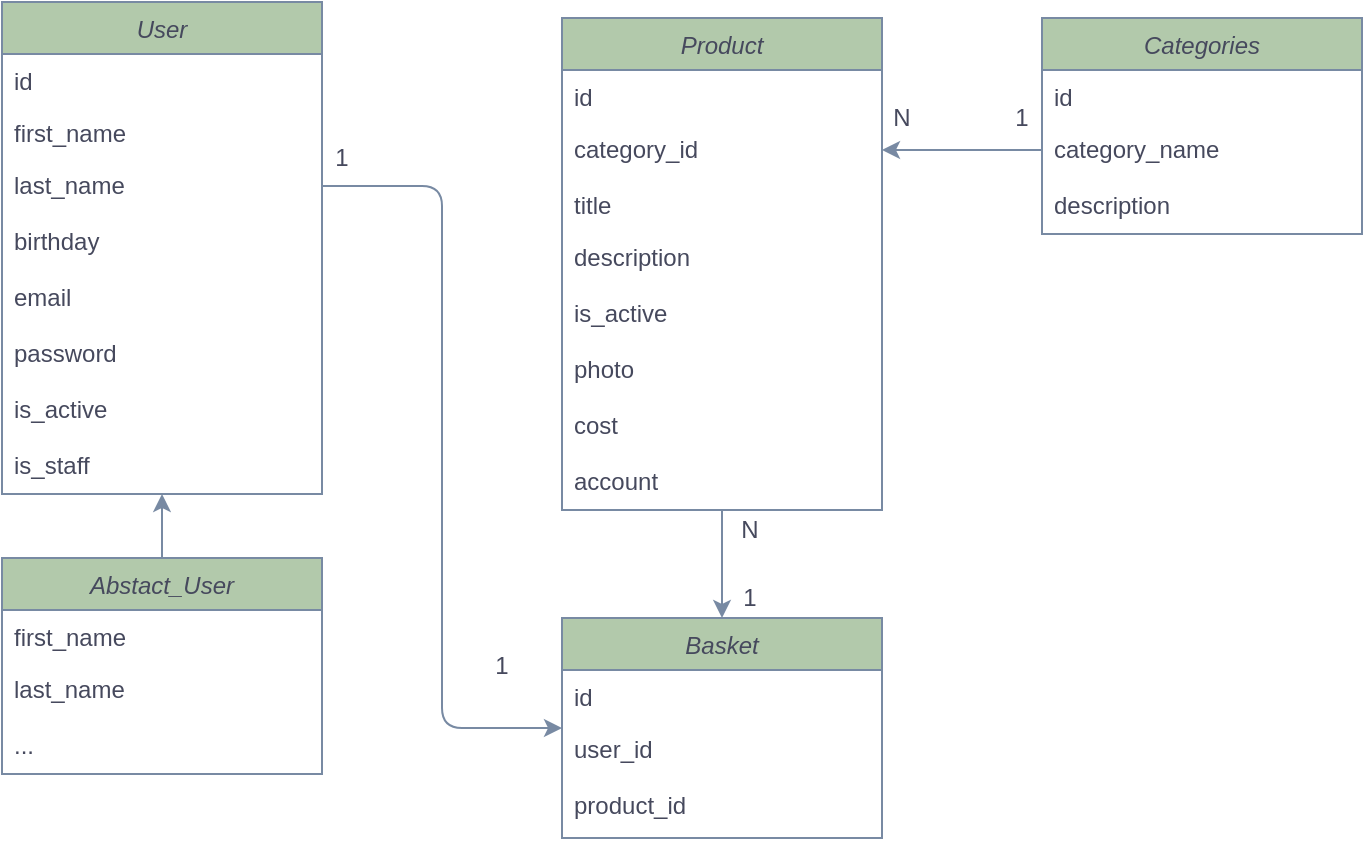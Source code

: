 <mxfile version="16.6.1" type="github">
  <diagram id="C5RBs43oDa-KdzZeNtuy" name="Page-1">
    <mxGraphModel dx="823" dy="562" grid="1" gridSize="10" guides="1" tooltips="1" connect="1" arrows="1" fold="1" page="1" pageScale="1" pageWidth="827" pageHeight="1169" math="0" shadow="0">
      <root>
        <mxCell id="WIyWlLk6GJQsqaUBKTNV-0" />
        <mxCell id="WIyWlLk6GJQsqaUBKTNV-1" parent="WIyWlLk6GJQsqaUBKTNV-0" />
        <mxCell id="zkfFHV4jXpPFQw0GAbJ--0" value="User" style="swimlane;fontStyle=2;align=center;verticalAlign=top;childLayout=stackLayout;horizontal=1;startSize=26;horizontalStack=0;resizeParent=1;resizeLast=0;collapsible=1;marginBottom=0;rounded=0;shadow=0;strokeWidth=1;fillColor=#B2C9AB;strokeColor=#788AA3;fontColor=#46495D;" parent="WIyWlLk6GJQsqaUBKTNV-1" vertex="1">
          <mxGeometry x="40" y="92" width="160" height="246" as="geometry">
            <mxRectangle x="230" y="140" width="160" height="26" as="alternateBounds" />
          </mxGeometry>
        </mxCell>
        <mxCell id="AbFm58s5g4hhVtU6ISWX-43" value="id" style="text;align=left;verticalAlign=top;spacingLeft=4;spacingRight=4;overflow=hidden;rotatable=0;points=[[0,0.5],[1,0.5]];portConstraint=eastwest;rounded=0;shadow=0;html=0;fontColor=#46495D;" vertex="1" parent="zkfFHV4jXpPFQw0GAbJ--0">
          <mxGeometry y="26" width="160" height="26" as="geometry" />
        </mxCell>
        <mxCell id="zkfFHV4jXpPFQw0GAbJ--2" value="first_name" style="text;align=left;verticalAlign=top;spacingLeft=4;spacingRight=4;overflow=hidden;rotatable=0;points=[[0,0.5],[1,0.5]];portConstraint=eastwest;rounded=0;shadow=0;html=0;fontColor=#46495D;" parent="zkfFHV4jXpPFQw0GAbJ--0" vertex="1">
          <mxGeometry y="52" width="160" height="26" as="geometry" />
        </mxCell>
        <mxCell id="zkfFHV4jXpPFQw0GAbJ--3" value="last_name" style="text;align=left;verticalAlign=top;spacingLeft=4;spacingRight=4;overflow=hidden;rotatable=0;points=[[0,0.5],[1,0.5]];portConstraint=eastwest;rounded=0;shadow=0;html=0;fontColor=#46495D;" parent="zkfFHV4jXpPFQw0GAbJ--0" vertex="1">
          <mxGeometry y="78" width="160" height="28" as="geometry" />
        </mxCell>
        <mxCell id="AbFm58s5g4hhVtU6ISWX-19" value="birthday" style="text;align=left;verticalAlign=top;spacingLeft=4;spacingRight=4;overflow=hidden;rotatable=0;points=[[0,0.5],[1,0.5]];portConstraint=eastwest;rounded=0;shadow=0;html=0;fontColor=#46495D;" vertex="1" parent="zkfFHV4jXpPFQw0GAbJ--0">
          <mxGeometry y="106" width="160" height="28" as="geometry" />
        </mxCell>
        <mxCell id="AbFm58s5g4hhVtU6ISWX-13" value="email" style="text;align=left;verticalAlign=top;spacingLeft=4;spacingRight=4;overflow=hidden;rotatable=0;points=[[0,0.5],[1,0.5]];portConstraint=eastwest;rounded=0;shadow=0;html=0;fontColor=#46495D;" vertex="1" parent="zkfFHV4jXpPFQw0GAbJ--0">
          <mxGeometry y="134" width="160" height="28" as="geometry" />
        </mxCell>
        <mxCell id="AbFm58s5g4hhVtU6ISWX-16" value="password" style="text;align=left;verticalAlign=top;spacingLeft=4;spacingRight=4;overflow=hidden;rotatable=0;points=[[0,0.5],[1,0.5]];portConstraint=eastwest;rounded=0;shadow=0;html=0;fontColor=#46495D;" vertex="1" parent="zkfFHV4jXpPFQw0GAbJ--0">
          <mxGeometry y="162" width="160" height="28" as="geometry" />
        </mxCell>
        <mxCell id="AbFm58s5g4hhVtU6ISWX-17" value="is_active" style="text;align=left;verticalAlign=top;spacingLeft=4;spacingRight=4;overflow=hidden;rotatable=0;points=[[0,0.5],[1,0.5]];portConstraint=eastwest;rounded=0;shadow=0;html=0;fontColor=#46495D;" vertex="1" parent="zkfFHV4jXpPFQw0GAbJ--0">
          <mxGeometry y="190" width="160" height="28" as="geometry" />
        </mxCell>
        <mxCell id="AbFm58s5g4hhVtU6ISWX-26" value="is_staff" style="text;align=left;verticalAlign=top;spacingLeft=4;spacingRight=4;overflow=hidden;rotatable=0;points=[[0,0.5],[1,0.5]];portConstraint=eastwest;rounded=0;shadow=0;html=0;fontColor=#46495D;" vertex="1" parent="zkfFHV4jXpPFQw0GAbJ--0">
          <mxGeometry y="218" width="160" height="28" as="geometry" />
        </mxCell>
        <mxCell id="AbFm58s5g4hhVtU6ISWX-1" value="Abstact_User" style="swimlane;fontStyle=2;align=center;verticalAlign=top;childLayout=stackLayout;horizontal=1;startSize=26;horizontalStack=0;resizeParent=1;resizeLast=0;collapsible=1;marginBottom=0;rounded=0;shadow=0;strokeWidth=1;fillColor=#B2C9AB;strokeColor=#788AA3;fontColor=#46495D;" vertex="1" parent="WIyWlLk6GJQsqaUBKTNV-1">
          <mxGeometry x="40" y="370" width="160" height="108" as="geometry">
            <mxRectangle x="230" y="140" width="160" height="26" as="alternateBounds" />
          </mxGeometry>
        </mxCell>
        <mxCell id="AbFm58s5g4hhVtU6ISWX-2" value="first_name" style="text;align=left;verticalAlign=top;spacingLeft=4;spacingRight=4;overflow=hidden;rotatable=0;points=[[0,0.5],[1,0.5]];portConstraint=eastwest;rounded=0;shadow=0;html=0;fontColor=#46495D;" vertex="1" parent="AbFm58s5g4hhVtU6ISWX-1">
          <mxGeometry y="26" width="160" height="26" as="geometry" />
        </mxCell>
        <mxCell id="AbFm58s5g4hhVtU6ISWX-3" value="last_name" style="text;align=left;verticalAlign=top;spacingLeft=4;spacingRight=4;overflow=hidden;rotatable=0;points=[[0,0.5],[1,0.5]];portConstraint=eastwest;rounded=0;shadow=0;html=0;fontColor=#46495D;" vertex="1" parent="AbFm58s5g4hhVtU6ISWX-1">
          <mxGeometry y="52" width="160" height="28" as="geometry" />
        </mxCell>
        <mxCell id="AbFm58s5g4hhVtU6ISWX-28" value="..." style="text;align=left;verticalAlign=top;spacingLeft=4;spacingRight=4;overflow=hidden;rotatable=0;points=[[0,0.5],[1,0.5]];portConstraint=eastwest;rounded=0;shadow=0;html=0;fontColor=#46495D;" vertex="1" parent="AbFm58s5g4hhVtU6ISWX-1">
          <mxGeometry y="80" width="160" height="28" as="geometry" />
        </mxCell>
        <mxCell id="AbFm58s5g4hhVtU6ISWX-4" value="" style="endArrow=classic;html=1;rounded=0;entryX=0.5;entryY=1;entryDx=0;entryDy=0;exitX=0.5;exitY=0;exitDx=0;exitDy=0;strokeColor=#788AA3;fontColor=#46495D;" edge="1" parent="WIyWlLk6GJQsqaUBKTNV-1" source="AbFm58s5g4hhVtU6ISWX-1" target="zkfFHV4jXpPFQw0GAbJ--0">
          <mxGeometry width="50" height="50" relative="1" as="geometry">
            <mxPoint x="90" y="250" as="sourcePoint" />
            <mxPoint x="140" y="200" as="targetPoint" />
          </mxGeometry>
        </mxCell>
        <mxCell id="AbFm58s5g4hhVtU6ISWX-53" style="edgeStyle=orthogonalEdgeStyle;curved=0;rounded=1;sketch=0;orthogonalLoop=1;jettySize=auto;html=1;exitX=0.5;exitY=1;exitDx=0;exitDy=0;entryX=0.5;entryY=0;entryDx=0;entryDy=0;fontColor=#46495D;strokeColor=#788AA3;fillColor=#B2C9AB;" edge="1" parent="WIyWlLk6GJQsqaUBKTNV-1" source="AbFm58s5g4hhVtU6ISWX-10" target="AbFm58s5g4hhVtU6ISWX-29">
          <mxGeometry relative="1" as="geometry" />
        </mxCell>
        <mxCell id="AbFm58s5g4hhVtU6ISWX-10" value="Product" style="swimlane;fontStyle=2;align=center;verticalAlign=top;childLayout=stackLayout;horizontal=1;startSize=26;horizontalStack=0;resizeParent=1;resizeLast=0;collapsible=1;marginBottom=0;rounded=0;shadow=0;strokeWidth=1;fillColor=#B2C9AB;strokeColor=#788AA3;fontColor=#46495D;" vertex="1" parent="WIyWlLk6GJQsqaUBKTNV-1">
          <mxGeometry x="320" y="100" width="160" height="246" as="geometry">
            <mxRectangle x="230" y="140" width="160" height="26" as="alternateBounds" />
          </mxGeometry>
        </mxCell>
        <mxCell id="AbFm58s5g4hhVtU6ISWX-11" value="id&#xa;" style="text;align=left;verticalAlign=top;spacingLeft=4;spacingRight=4;overflow=hidden;rotatable=0;points=[[0,0.5],[1,0.5]];portConstraint=eastwest;rounded=0;shadow=0;html=0;fontColor=#46495D;" vertex="1" parent="AbFm58s5g4hhVtU6ISWX-10">
          <mxGeometry y="26" width="160" height="26" as="geometry" />
        </mxCell>
        <mxCell id="AbFm58s5g4hhVtU6ISWX-12" value="category_id" style="text;align=left;verticalAlign=top;spacingLeft=4;spacingRight=4;overflow=hidden;rotatable=0;points=[[0,0.5],[1,0.5]];portConstraint=eastwest;rounded=0;shadow=0;html=0;fontColor=#46495D;" vertex="1" parent="AbFm58s5g4hhVtU6ISWX-10">
          <mxGeometry y="52" width="160" height="28" as="geometry" />
        </mxCell>
        <mxCell id="AbFm58s5g4hhVtU6ISWX-35" value="title" style="text;align=left;verticalAlign=top;spacingLeft=4;spacingRight=4;overflow=hidden;rotatable=0;points=[[0,0.5],[1,0.5]];portConstraint=eastwest;rounded=0;shadow=0;html=0;fontColor=#46495D;" vertex="1" parent="AbFm58s5g4hhVtU6ISWX-10">
          <mxGeometry y="80" width="160" height="26" as="geometry" />
        </mxCell>
        <mxCell id="AbFm58s5g4hhVtU6ISWX-33" value="description" style="text;align=left;verticalAlign=top;spacingLeft=4;spacingRight=4;overflow=hidden;rotatable=0;points=[[0,0.5],[1,0.5]];portConstraint=eastwest;rounded=0;shadow=0;html=0;fontColor=#46495D;" vertex="1" parent="AbFm58s5g4hhVtU6ISWX-10">
          <mxGeometry y="106" width="160" height="28" as="geometry" />
        </mxCell>
        <mxCell id="AbFm58s5g4hhVtU6ISWX-40" value="is_active" style="text;align=left;verticalAlign=top;spacingLeft=4;spacingRight=4;overflow=hidden;rotatable=0;points=[[0,0.5],[1,0.5]];portConstraint=eastwest;rounded=0;shadow=0;html=0;fontColor=#46495D;" vertex="1" parent="AbFm58s5g4hhVtU6ISWX-10">
          <mxGeometry y="134" width="160" height="28" as="geometry" />
        </mxCell>
        <mxCell id="AbFm58s5g4hhVtU6ISWX-36" value="photo" style="text;align=left;verticalAlign=top;spacingLeft=4;spacingRight=4;overflow=hidden;rotatable=0;points=[[0,0.5],[1,0.5]];portConstraint=eastwest;rounded=0;shadow=0;html=0;fontColor=#46495D;" vertex="1" parent="AbFm58s5g4hhVtU6ISWX-10">
          <mxGeometry y="162" width="160" height="28" as="geometry" />
        </mxCell>
        <mxCell id="AbFm58s5g4hhVtU6ISWX-37" value="cost" style="text;align=left;verticalAlign=top;spacingLeft=4;spacingRight=4;overflow=hidden;rotatable=0;points=[[0,0.5],[1,0.5]];portConstraint=eastwest;rounded=0;shadow=0;html=0;fontColor=#46495D;" vertex="1" parent="AbFm58s5g4hhVtU6ISWX-10">
          <mxGeometry y="190" width="160" height="28" as="geometry" />
        </mxCell>
        <mxCell id="AbFm58s5g4hhVtU6ISWX-41" value="account" style="text;align=left;verticalAlign=top;spacingLeft=4;spacingRight=4;overflow=hidden;rotatable=0;points=[[0,0.5],[1,0.5]];portConstraint=eastwest;rounded=0;shadow=0;html=0;fontColor=#46495D;" vertex="1" parent="AbFm58s5g4hhVtU6ISWX-10">
          <mxGeometry y="218" width="160" height="22" as="geometry" />
        </mxCell>
        <mxCell id="AbFm58s5g4hhVtU6ISWX-20" value="Categories&#xa;" style="swimlane;fontStyle=2;align=center;verticalAlign=top;childLayout=stackLayout;horizontal=1;startSize=26;horizontalStack=0;resizeParent=1;resizeLast=0;collapsible=1;marginBottom=0;rounded=0;shadow=0;strokeWidth=1;fillColor=#B2C9AB;strokeColor=#788AA3;fontColor=#46495D;" vertex="1" parent="WIyWlLk6GJQsqaUBKTNV-1">
          <mxGeometry x="560" y="100" width="160" height="108" as="geometry">
            <mxRectangle x="230" y="140" width="160" height="26" as="alternateBounds" />
          </mxGeometry>
        </mxCell>
        <mxCell id="AbFm58s5g4hhVtU6ISWX-21" value="id&#xa;" style="text;align=left;verticalAlign=top;spacingLeft=4;spacingRight=4;overflow=hidden;rotatable=0;points=[[0,0.5],[1,0.5]];portConstraint=eastwest;rounded=0;shadow=0;html=0;fontColor=#46495D;" vertex="1" parent="AbFm58s5g4hhVtU6ISWX-20">
          <mxGeometry y="26" width="160" height="26" as="geometry" />
        </mxCell>
        <mxCell id="AbFm58s5g4hhVtU6ISWX-22" value="category_name&#xa;" style="text;align=left;verticalAlign=top;spacingLeft=4;spacingRight=4;overflow=hidden;rotatable=0;points=[[0,0.5],[1,0.5]];portConstraint=eastwest;rounded=0;shadow=0;html=0;fontColor=#46495D;" vertex="1" parent="AbFm58s5g4hhVtU6ISWX-20">
          <mxGeometry y="52" width="160" height="28" as="geometry" />
        </mxCell>
        <mxCell id="AbFm58s5g4hhVtU6ISWX-34" value="description" style="text;align=left;verticalAlign=top;spacingLeft=4;spacingRight=4;overflow=hidden;rotatable=0;points=[[0,0.5],[1,0.5]];portConstraint=eastwest;rounded=0;shadow=0;html=0;fontColor=#46495D;" vertex="1" parent="AbFm58s5g4hhVtU6ISWX-20">
          <mxGeometry y="80" width="160" height="28" as="geometry" />
        </mxCell>
        <mxCell id="AbFm58s5g4hhVtU6ISWX-29" value="Basket" style="swimlane;fontStyle=2;align=center;verticalAlign=top;childLayout=stackLayout;horizontal=1;startSize=26;horizontalStack=0;resizeParent=1;resizeLast=0;collapsible=1;marginBottom=0;rounded=0;shadow=0;strokeWidth=1;fillColor=#B2C9AB;strokeColor=#788AA3;fontColor=#46495D;" vertex="1" parent="WIyWlLk6GJQsqaUBKTNV-1">
          <mxGeometry x="320" y="400" width="160" height="110" as="geometry">
            <mxRectangle x="230" y="140" width="160" height="26" as="alternateBounds" />
          </mxGeometry>
        </mxCell>
        <mxCell id="AbFm58s5g4hhVtU6ISWX-30" value="id&#xa;" style="text;align=left;verticalAlign=top;spacingLeft=4;spacingRight=4;overflow=hidden;rotatable=0;points=[[0,0.5],[1,0.5]];portConstraint=eastwest;rounded=0;shadow=0;html=0;fontColor=#46495D;" vertex="1" parent="AbFm58s5g4hhVtU6ISWX-29">
          <mxGeometry y="26" width="160" height="26" as="geometry" />
        </mxCell>
        <mxCell id="AbFm58s5g4hhVtU6ISWX-31" value="user_id" style="text;align=left;verticalAlign=top;spacingLeft=4;spacingRight=4;overflow=hidden;rotatable=0;points=[[0,0.5],[1,0.5]];portConstraint=eastwest;rounded=0;shadow=0;html=0;fontColor=#46495D;" vertex="1" parent="AbFm58s5g4hhVtU6ISWX-29">
          <mxGeometry y="52" width="160" height="28" as="geometry" />
        </mxCell>
        <mxCell id="AbFm58s5g4hhVtU6ISWX-44" value="product_id" style="text;align=left;verticalAlign=top;spacingLeft=4;spacingRight=4;overflow=hidden;rotatable=0;points=[[0,0.5],[1,0.5]];portConstraint=eastwest;rounded=0;shadow=0;html=0;fontColor=#46495D;" vertex="1" parent="AbFm58s5g4hhVtU6ISWX-29">
          <mxGeometry y="80" width="160" height="28" as="geometry" />
        </mxCell>
        <mxCell id="AbFm58s5g4hhVtU6ISWX-42" style="edgeStyle=orthogonalEdgeStyle;curved=0;rounded=1;sketch=0;orthogonalLoop=1;jettySize=auto;html=1;exitX=0;exitY=0.5;exitDx=0;exitDy=0;entryX=1;entryY=0.5;entryDx=0;entryDy=0;fontColor=#46495D;strokeColor=#788AA3;fillColor=#B2C9AB;" edge="1" parent="WIyWlLk6GJQsqaUBKTNV-1" source="AbFm58s5g4hhVtU6ISWX-22" target="AbFm58s5g4hhVtU6ISWX-12">
          <mxGeometry relative="1" as="geometry" />
        </mxCell>
        <mxCell id="AbFm58s5g4hhVtU6ISWX-46" style="edgeStyle=orthogonalEdgeStyle;curved=0;rounded=1;sketch=0;orthogonalLoop=1;jettySize=auto;html=1;exitX=1;exitY=0.5;exitDx=0;exitDy=0;entryX=0;entryY=0.5;entryDx=0;entryDy=0;fontColor=#46495D;strokeColor=#788AA3;fillColor=#B2C9AB;" edge="1" parent="WIyWlLk6GJQsqaUBKTNV-1" source="zkfFHV4jXpPFQw0GAbJ--3" target="AbFm58s5g4hhVtU6ISWX-29">
          <mxGeometry relative="1" as="geometry" />
        </mxCell>
        <mxCell id="AbFm58s5g4hhVtU6ISWX-48" value="N" style="text;html=1;strokeColor=none;fillColor=none;align=center;verticalAlign=middle;whiteSpace=wrap;rounded=0;sketch=0;fontColor=#46495D;" vertex="1" parent="WIyWlLk6GJQsqaUBKTNV-1">
          <mxGeometry x="470" y="140" width="40" height="20" as="geometry" />
        </mxCell>
        <mxCell id="AbFm58s5g4hhVtU6ISWX-49" value="1" style="text;html=1;strokeColor=none;fillColor=none;align=center;verticalAlign=middle;whiteSpace=wrap;rounded=0;sketch=0;fontColor=#46495D;" vertex="1" parent="WIyWlLk6GJQsqaUBKTNV-1">
          <mxGeometry x="530" y="140" width="40" height="20" as="geometry" />
        </mxCell>
        <mxCell id="AbFm58s5g4hhVtU6ISWX-50" value="1" style="text;html=1;strokeColor=none;fillColor=none;align=center;verticalAlign=middle;whiteSpace=wrap;rounded=0;sketch=0;fontColor=#46495D;" vertex="1" parent="WIyWlLk6GJQsqaUBKTNV-1">
          <mxGeometry x="190" y="160" width="40" height="20" as="geometry" />
        </mxCell>
        <mxCell id="AbFm58s5g4hhVtU6ISWX-51" value="1" style="text;html=1;strokeColor=none;fillColor=none;align=center;verticalAlign=middle;whiteSpace=wrap;rounded=0;sketch=0;fontColor=#46495D;" vertex="1" parent="WIyWlLk6GJQsqaUBKTNV-1">
          <mxGeometry x="270" y="414" width="40" height="20" as="geometry" />
        </mxCell>
        <mxCell id="AbFm58s5g4hhVtU6ISWX-54" value="N" style="text;html=1;strokeColor=none;fillColor=none;align=center;verticalAlign=middle;whiteSpace=wrap;rounded=0;sketch=0;fontColor=#46495D;" vertex="1" parent="WIyWlLk6GJQsqaUBKTNV-1">
          <mxGeometry x="394" y="346" width="40" height="20" as="geometry" />
        </mxCell>
        <mxCell id="AbFm58s5g4hhVtU6ISWX-56" value="1" style="text;html=1;strokeColor=none;fillColor=none;align=center;verticalAlign=middle;whiteSpace=wrap;rounded=0;sketch=0;fontColor=#46495D;" vertex="1" parent="WIyWlLk6GJQsqaUBKTNV-1">
          <mxGeometry x="394" y="380" width="40" height="20" as="geometry" />
        </mxCell>
      </root>
    </mxGraphModel>
  </diagram>
</mxfile>
